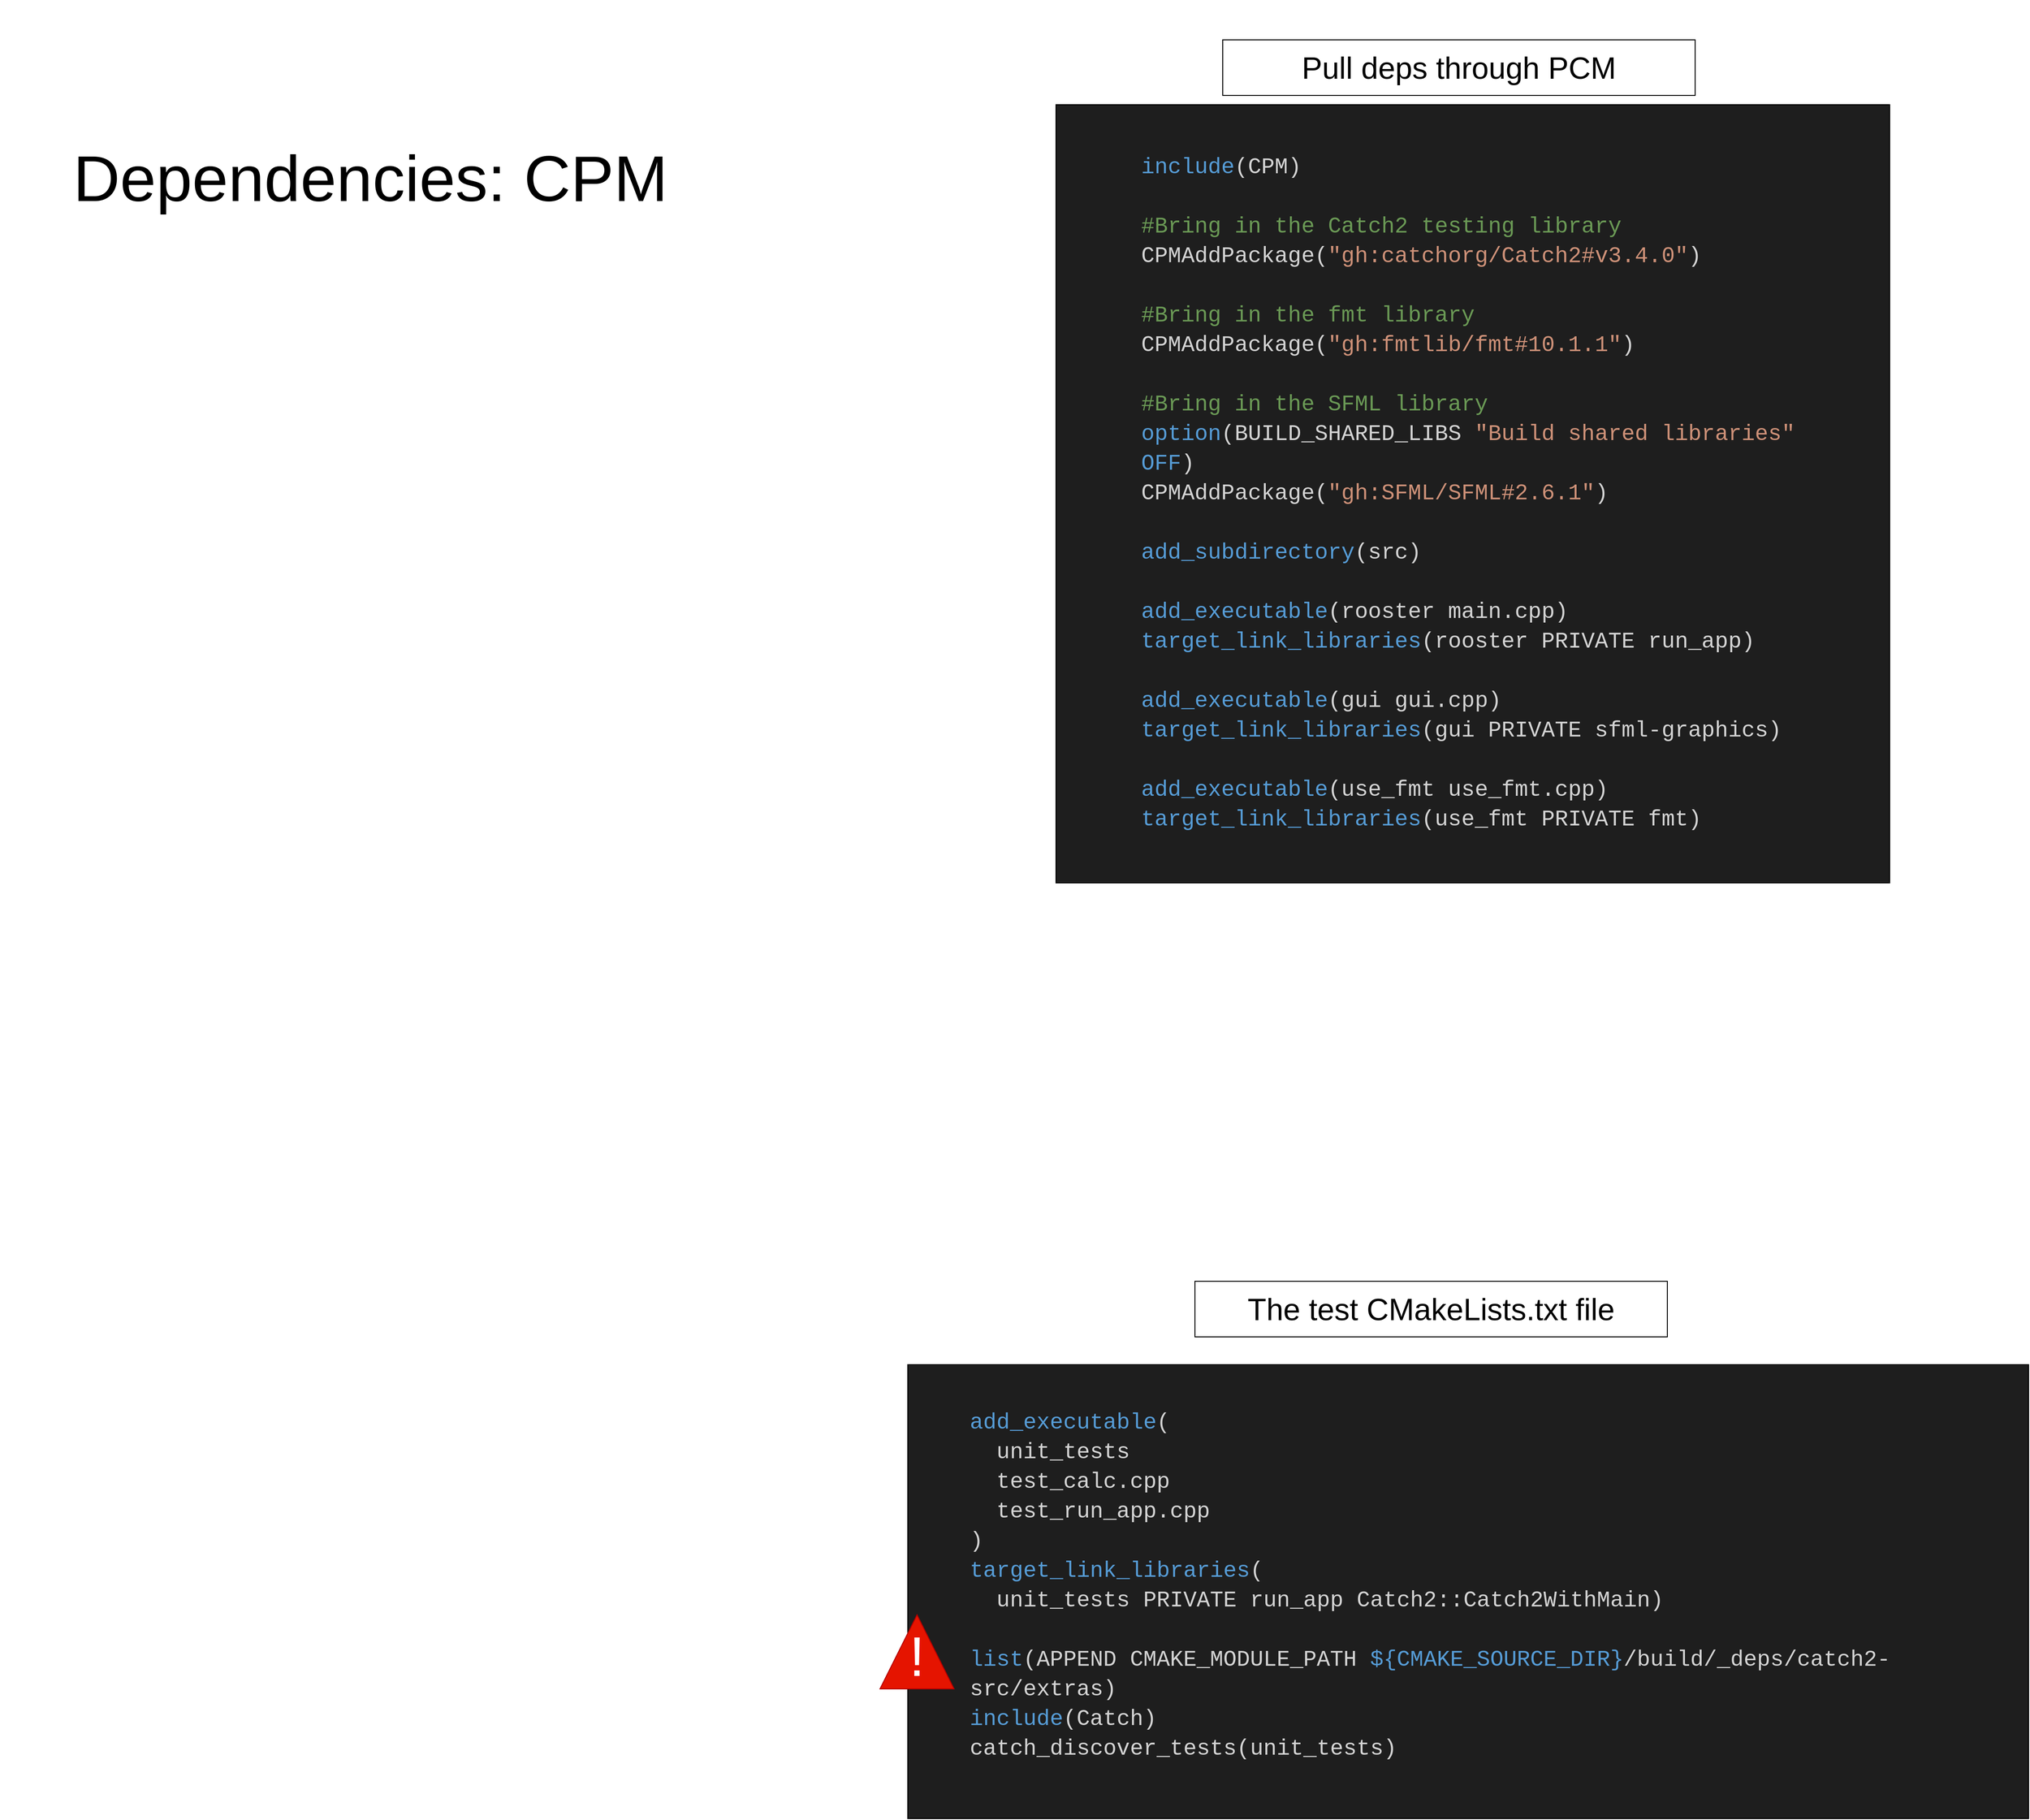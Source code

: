 <mxfile version="21.2.8" type="device">
  <diagram name="Page-1" id="wdU2vlvLfLhHSGHgqa0V">
    <mxGraphModel dx="4718" dy="820" grid="1" gridSize="10" guides="1" tooltips="1" connect="1" arrows="1" fold="1" page="1" pageScale="1" pageWidth="3300" pageHeight="4681" math="0" shadow="0">
      <root>
        <mxCell id="0" />
        <mxCell id="1" parent="0" />
        <mxCell id="G5lKV5aw3DPKW_N5aaKm-4" value="" style="rounded=0;whiteSpace=wrap;html=1;fillColor=#1e1e1e;" parent="1" vertex="1">
          <mxGeometry x="310" y="1550" width="1210" height="490" as="geometry" />
        </mxCell>
        <mxCell id="IgzzJq8hHqzZI9EDabm_-2" value="" style="rounded=0;whiteSpace=wrap;html=1;fillColor=#1e1e1e;" parent="1" vertex="1">
          <mxGeometry x="470" y="190" width="900" height="840" as="geometry" />
        </mxCell>
        <mxCell id="08-NsosBbDU-mmR43x8U-6" value="&lt;font style=&quot;font-size: 18px;&quot; color=&quot;#ffffcc&quot;&gt;CMakeLists.txt&lt;/font&gt;" style="text;html=1;strokeColor=none;fillColor=none;align=center;verticalAlign=middle;whiteSpace=wrap;rounded=0;" parent="1" vertex="1">
          <mxGeometry x="700" y="140" width="150" height="30" as="geometry" />
        </mxCell>
        <mxCell id="08-NsosBbDU-mmR43x8U-31" value="&lt;span style=&quot;font-size: 70px;&quot;&gt;Dependencies: CPM&lt;/span&gt;" style="text;html=1;strokeColor=none;fillColor=none;align=center;verticalAlign=middle;whiteSpace=wrap;rounded=0;" parent="1" vertex="1">
          <mxGeometry x="-670" y="77.5" width="800" height="382.5" as="geometry" />
        </mxCell>
        <mxCell id="MFZtFx-qUxBc-n4n6ePM-2" value="&lt;span style=&quot;font-size: 33px;&quot;&gt;The test CMakeLists.txt file&lt;/span&gt;" style="rounded=0;whiteSpace=wrap;html=1;" parent="1" vertex="1">
          <mxGeometry x="620" y="1460" width="510" height="60" as="geometry" />
        </mxCell>
        <mxCell id="IgzzJq8hHqzZI9EDabm_-1" value="&lt;div style=&quot;color: rgb(212, 212, 212); background-color: rgb(30, 30, 30); font-family: Consolas, &amp;quot;Courier New&amp;quot;, monospace; font-weight: normal; font-size: 24px; line-height: 32px;&quot;&gt;&lt;div&gt;&lt;span style=&quot;color: #569cd6;&quot;&gt;include&lt;/span&gt;&lt;span style=&quot;color: #d4d4d4;&quot;&gt;(CPM)&lt;/span&gt;&lt;/div&gt;&lt;br&gt;&lt;div&gt;&lt;span style=&quot;color: #6a9955;&quot;&gt;#Bring in the Catch2 testing library&lt;/span&gt;&lt;/div&gt;&lt;div&gt;&lt;span style=&quot;color: #d4d4d4;&quot;&gt;CPMAddPackage(&lt;/span&gt;&lt;span style=&quot;color: #ce9178;&quot;&gt;&quot;gh:catchorg/Catch2#v3.4.0&quot;&lt;/span&gt;&lt;span style=&quot;color: #d4d4d4;&quot;&gt;)&lt;/span&gt;&lt;/div&gt;&lt;br&gt;&lt;div&gt;&lt;span style=&quot;color: #6a9955;&quot;&gt;#Bring in the fmt library&lt;/span&gt;&lt;/div&gt;&lt;div&gt;&lt;span style=&quot;color: #d4d4d4;&quot;&gt;CPMAddPackage(&lt;/span&gt;&lt;span style=&quot;color: #ce9178;&quot;&gt;&quot;gh:fmtlib/fmt#10.1.1&quot;&lt;/span&gt;&lt;span style=&quot;color: #d4d4d4;&quot;&gt;)&lt;/span&gt;&lt;/div&gt;&lt;br&gt;&lt;div&gt;&lt;span style=&quot;color: #6a9955;&quot;&gt;#Bring in the SFML library&lt;/span&gt;&lt;/div&gt;&lt;div&gt;&lt;span style=&quot;color: #569cd6;&quot;&gt;option&lt;/span&gt;&lt;span style=&quot;color: #d4d4d4;&quot;&gt;(BUILD_SHARED_LIBS &lt;/span&gt;&lt;span style=&quot;color: #ce9178;&quot;&gt;&quot;Build shared libraries&quot;&lt;/span&gt;&lt;span style=&quot;color: #d4d4d4;&quot;&gt; &lt;/span&gt;&lt;span style=&quot;color: #569cd6;&quot;&gt;OFF&lt;/span&gt;&lt;span style=&quot;color: #d4d4d4;&quot;&gt;)&lt;/span&gt;&lt;/div&gt;&lt;div&gt;&lt;span style=&quot;color: #d4d4d4;&quot;&gt;CPMAddPackage(&lt;/span&gt;&lt;span style=&quot;color: #ce9178;&quot;&gt;&quot;gh:SFML/SFML#2.6.1&quot;&lt;/span&gt;&lt;span style=&quot;color: #d4d4d4;&quot;&gt;)&lt;/span&gt;&lt;/div&gt;&lt;br&gt;&lt;div&gt;&lt;span style=&quot;color: #569cd6;&quot;&gt;add_subdirectory&lt;/span&gt;&lt;span style=&quot;color: #d4d4d4;&quot;&gt;(src)&lt;/span&gt;&lt;/div&gt;&lt;br&gt;&lt;div&gt;&lt;span style=&quot;color: #569cd6;&quot;&gt;add_executable&lt;/span&gt;&lt;span style=&quot;color: #d4d4d4;&quot;&gt;(rooster main.cpp)&lt;/span&gt;&lt;/div&gt;&lt;div&gt;&lt;span style=&quot;color: #569cd6;&quot;&gt;target_link_libraries&lt;/span&gt;&lt;span style=&quot;color: #d4d4d4;&quot;&gt;(rooster PRIVATE run_app)&lt;/span&gt;&lt;/div&gt;&lt;br&gt;&lt;div&gt;&lt;span style=&quot;color: #569cd6;&quot;&gt;add_executable&lt;/span&gt;&lt;span style=&quot;color: #d4d4d4;&quot;&gt;(gui gui.cpp)&lt;/span&gt;&lt;/div&gt;&lt;div&gt;&lt;span style=&quot;color: #569cd6;&quot;&gt;target_link_libraries&lt;/span&gt;&lt;span style=&quot;color: #d4d4d4;&quot;&gt;(gui PRIVATE sfml-graphics)&lt;/span&gt;&lt;/div&gt;&lt;br&gt;&lt;div&gt;&lt;span style=&quot;color: #569cd6;&quot;&gt;add_executable&lt;/span&gt;&lt;span style=&quot;color: #d4d4d4;&quot;&gt;(use_fmt use_fmt.cpp)&lt;/span&gt;&lt;/div&gt;&lt;div&gt;&lt;span style=&quot;color: #569cd6;&quot;&gt;target_link_libraries&lt;/span&gt;&lt;span style=&quot;color: #d4d4d4;&quot;&gt;(use_fmt PRIVATE fmt)&lt;/span&gt;&lt;/div&gt;&lt;/div&gt;" style="text;whiteSpace=wrap;html=1;" parent="1" vertex="1">
          <mxGeometry x="560" y="235" width="720" height="750" as="geometry" />
        </mxCell>
        <mxCell id="G5lKV5aw3DPKW_N5aaKm-1" value="&lt;div style=&quot;color: rgb(212, 212, 212); background-color: rgb(30, 30, 30); font-family: Consolas, &amp;quot;Courier New&amp;quot;, monospace; font-weight: normal; font-size: 24px; line-height: 32px;&quot;&gt;&lt;div&gt;&lt;span style=&quot;color: #569cd6;&quot;&gt;add_executable&lt;/span&gt;&lt;span style=&quot;color: #d4d4d4;&quot;&gt;(&lt;/span&gt;&lt;/div&gt;&lt;div&gt;&lt;span style=&quot;color: #d4d4d4;&quot;&gt;&amp;nbsp; unit_tests&lt;/span&gt;&lt;/div&gt;&lt;div&gt;&lt;span style=&quot;color: #d4d4d4;&quot;&gt;&amp;nbsp; test_calc.cpp&lt;/span&gt;&lt;/div&gt;&lt;div&gt;&lt;span style=&quot;color: #d4d4d4;&quot;&gt;&amp;nbsp; test_run_app.cpp&lt;/span&gt;&lt;/div&gt;&lt;div&gt;&lt;span style=&quot;color: #d4d4d4;&quot;&gt;)&lt;/span&gt;&lt;/div&gt;&lt;div&gt;&lt;span style=&quot;color: #569cd6;&quot;&gt;target_link_libraries&lt;/span&gt;&lt;span style=&quot;color: #d4d4d4;&quot;&gt;(&lt;/span&gt;&lt;/div&gt;&lt;div&gt;&lt;span style=&quot;color: #d4d4d4;&quot;&gt;&amp;nbsp; unit_tests PRIVATE run_app Catch2::Catch2WithMain)&lt;/span&gt;&lt;/div&gt;&lt;br&gt;&lt;div&gt;&lt;span style=&quot;color: #569cd6;&quot;&gt;list&lt;/span&gt;&lt;span style=&quot;color: #d4d4d4;&quot;&gt;(APPEND CMAKE_MODULE_PATH &lt;/span&gt;&lt;span style=&quot;color: #569cd6;&quot;&gt;${CMAKE_SOURCE_DIR}&lt;/span&gt;&lt;span style=&quot;color: #d4d4d4;&quot;&gt;/build/_deps/catch2-src/extras)&lt;/span&gt;&lt;/div&gt;&lt;div&gt;&lt;span style=&quot;color: #569cd6;&quot;&gt;include&lt;/span&gt;&lt;span style=&quot;color: #d4d4d4;&quot;&gt;(Catch)&lt;/span&gt;&lt;/div&gt;&lt;div&gt;&lt;span style=&quot;color: #d4d4d4;&quot;&gt;catch_discover_tests(unit_tests)&lt;/span&gt;&lt;/div&gt;&lt;/div&gt;" style="text;whiteSpace=wrap;html=1;" parent="1" vertex="1">
          <mxGeometry x="375" y="1590" width="1060" height="360" as="geometry" />
        </mxCell>
        <mxCell id="G5lKV5aw3DPKW_N5aaKm-2" value="&lt;span style=&quot;font-size: 33px;&quot;&gt;Pull deps through PCM&lt;/span&gt;" style="rounded=0;whiteSpace=wrap;html=1;" parent="1" vertex="1">
          <mxGeometry x="650" y="120" width="510" height="60" as="geometry" />
        </mxCell>
        <mxCell id="rIoZBRPLJod1uaYZIEwE-2" value="" style="triangle;whiteSpace=wrap;html=1;rotation=-90;fillColor=#e51400;fontColor=#ffffff;strokeColor=#B20000;" vertex="1" parent="1">
          <mxGeometry x="280" y="1820" width="80" height="80" as="geometry" />
        </mxCell>
        <mxCell id="rIoZBRPLJod1uaYZIEwE-4" value="&lt;font color=&quot;#ffffff&quot; style=&quot;font-size: 60px;&quot;&gt;!&lt;/font&gt;" style="text;html=1;strokeColor=none;fillColor=none;align=center;verticalAlign=middle;whiteSpace=wrap;rounded=0;" vertex="1" parent="1">
          <mxGeometry x="290" y="1850" width="60" height="30" as="geometry" />
        </mxCell>
      </root>
    </mxGraphModel>
  </diagram>
</mxfile>
